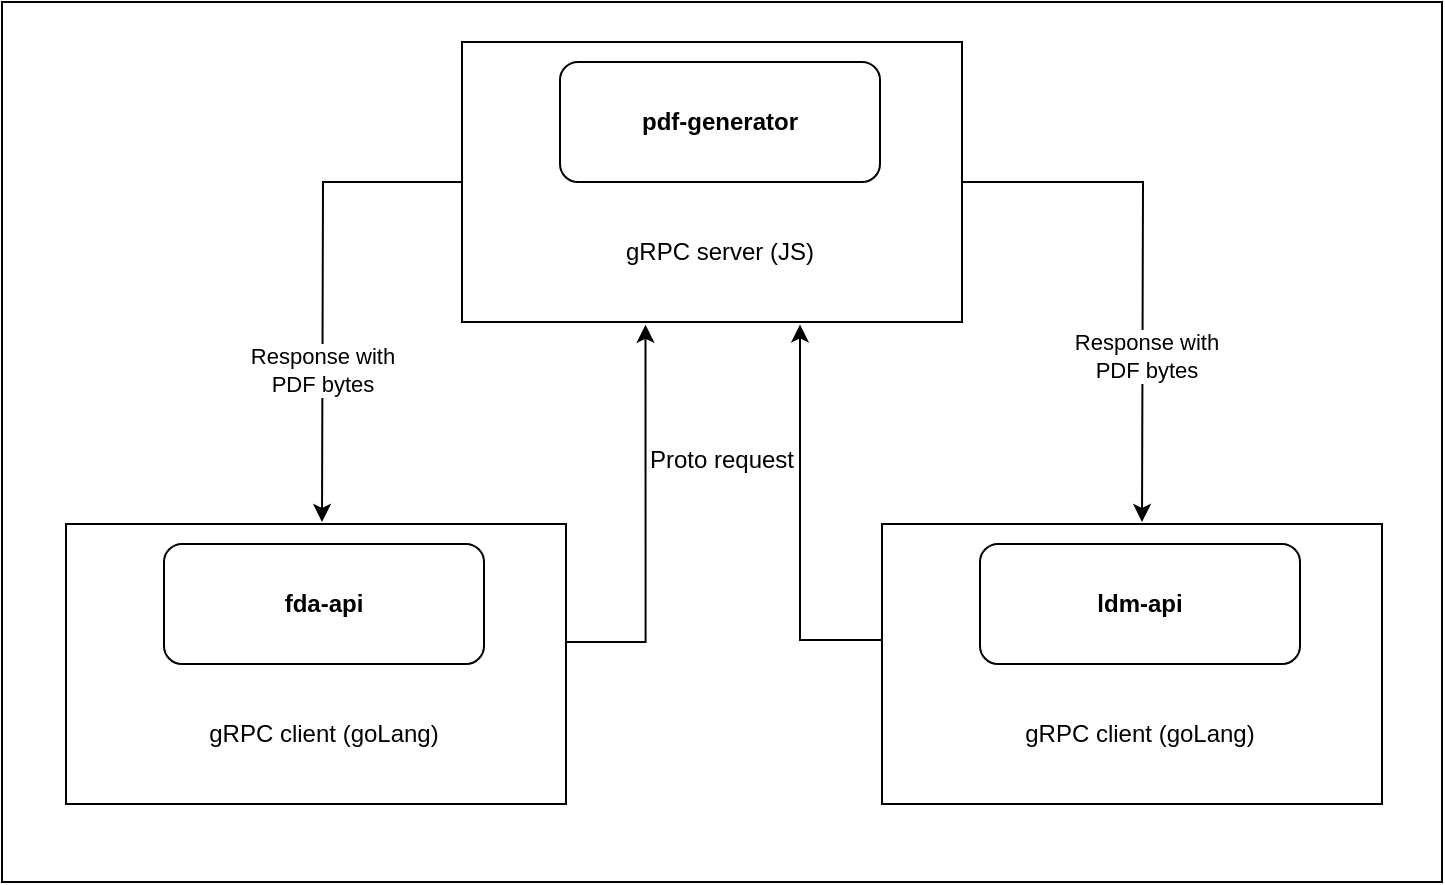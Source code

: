 <mxfile version="20.7.4" type="github">
  <diagram name="Page-1" id="5f0bae14-7c28-e335-631c-24af17079c00">
    <mxGraphModel dx="1221" dy="663" grid="1" gridSize="10" guides="1" tooltips="1" connect="1" arrows="1" fold="1" page="1" pageScale="1" pageWidth="1100" pageHeight="850" background="none" math="0" shadow="0">
      <root>
        <mxCell id="0" />
        <mxCell id="1" parent="0" />
        <mxCell id="m2c7NOWLVtZAhudmoDI8-17" value="" style="rounded=0;whiteSpace=wrap;html=1;" vertex="1" parent="1">
          <mxGeometry x="160" width="720" height="440" as="geometry" />
        </mxCell>
        <mxCell id="m2c7NOWLVtZAhudmoDI8-13" style="edgeStyle=orthogonalEdgeStyle;rounded=0;orthogonalLoop=1;jettySize=auto;html=1;" edge="1" parent="1" source="m2c7NOWLVtZAhudmoDI8-1">
          <mxGeometry relative="1" as="geometry">
            <mxPoint x="730" y="260" as="targetPoint" />
          </mxGeometry>
        </mxCell>
        <mxCell id="m2c7NOWLVtZAhudmoDI8-14" value="Response with &lt;br&gt;PDF bytes" style="edgeLabel;html=1;align=center;verticalAlign=middle;resizable=0;points=[];" vertex="1" connectable="0" parent="m2c7NOWLVtZAhudmoDI8-13">
          <mxGeometry x="0.216" y="1" relative="1" as="geometry">
            <mxPoint y="19" as="offset" />
          </mxGeometry>
        </mxCell>
        <mxCell id="m2c7NOWLVtZAhudmoDI8-15" style="edgeStyle=orthogonalEdgeStyle;rounded=0;orthogonalLoop=1;jettySize=auto;html=1;" edge="1" parent="1" source="m2c7NOWLVtZAhudmoDI8-1">
          <mxGeometry relative="1" as="geometry">
            <mxPoint x="320" y="260" as="targetPoint" />
          </mxGeometry>
        </mxCell>
        <mxCell id="m2c7NOWLVtZAhudmoDI8-1" value="" style="rounded=0;whiteSpace=wrap;html=1;" vertex="1" parent="1">
          <mxGeometry x="390" y="20" width="250" height="140" as="geometry" />
        </mxCell>
        <mxCell id="m2c7NOWLVtZAhudmoDI8-2" value="pdf-generator" style="rounded=1;whiteSpace=wrap;html=1;fontStyle=1" vertex="1" parent="1">
          <mxGeometry x="439" y="30" width="160" height="60" as="geometry" />
        </mxCell>
        <mxCell id="m2c7NOWLVtZAhudmoDI8-3" value="gRPC server (JS)" style="text;html=1;strokeColor=none;fillColor=none;align=center;verticalAlign=middle;whiteSpace=wrap;rounded=0;" vertex="1" parent="1">
          <mxGeometry x="409" y="110" width="220" height="30" as="geometry" />
        </mxCell>
        <mxCell id="m2c7NOWLVtZAhudmoDI8-11" style="edgeStyle=orthogonalEdgeStyle;rounded=0;orthogonalLoop=1;jettySize=auto;html=1;entryX=0.367;entryY=1.01;entryDx=0;entryDy=0;entryPerimeter=0;" edge="1" parent="1" source="m2c7NOWLVtZAhudmoDI8-4" target="m2c7NOWLVtZAhudmoDI8-1">
          <mxGeometry relative="1" as="geometry">
            <Array as="points">
              <mxPoint x="482" y="320" />
            </Array>
          </mxGeometry>
        </mxCell>
        <mxCell id="m2c7NOWLVtZAhudmoDI8-4" value="" style="rounded=0;whiteSpace=wrap;html=1;" vertex="1" parent="1">
          <mxGeometry x="192" y="261" width="250" height="140" as="geometry" />
        </mxCell>
        <mxCell id="m2c7NOWLVtZAhudmoDI8-5" value="fda-api" style="rounded=1;whiteSpace=wrap;html=1;fontStyle=1" vertex="1" parent="1">
          <mxGeometry x="241" y="271" width="160" height="60" as="geometry" />
        </mxCell>
        <mxCell id="m2c7NOWLVtZAhudmoDI8-6" value="gRPC client (goLang)" style="text;html=1;strokeColor=none;fillColor=none;align=center;verticalAlign=middle;whiteSpace=wrap;rounded=0;" vertex="1" parent="1">
          <mxGeometry x="211" y="351" width="220" height="30" as="geometry" />
        </mxCell>
        <mxCell id="m2c7NOWLVtZAhudmoDI8-10" style="edgeStyle=orthogonalEdgeStyle;rounded=0;orthogonalLoop=1;jettySize=auto;html=1;entryX=0.676;entryY=1.016;entryDx=0;entryDy=0;entryPerimeter=0;" edge="1" parent="1">
          <mxGeometry relative="1" as="geometry">
            <mxPoint x="559" y="161.24" as="targetPoint" />
            <mxPoint x="600" y="319" as="sourcePoint" />
            <Array as="points">
              <mxPoint x="559" y="319" />
            </Array>
          </mxGeometry>
        </mxCell>
        <mxCell id="m2c7NOWLVtZAhudmoDI8-7" value="" style="rounded=0;whiteSpace=wrap;html=1;" vertex="1" parent="1">
          <mxGeometry x="600" y="261" width="250" height="140" as="geometry" />
        </mxCell>
        <mxCell id="m2c7NOWLVtZAhudmoDI8-8" value="ldm-api" style="rounded=1;whiteSpace=wrap;html=1;fontStyle=1" vertex="1" parent="1">
          <mxGeometry x="649" y="271" width="160" height="60" as="geometry" />
        </mxCell>
        <mxCell id="m2c7NOWLVtZAhudmoDI8-9" value="gRPC client (goLang)" style="text;html=1;strokeColor=none;fillColor=none;align=center;verticalAlign=middle;whiteSpace=wrap;rounded=0;" vertex="1" parent="1">
          <mxGeometry x="619" y="351" width="220" height="30" as="geometry" />
        </mxCell>
        <mxCell id="m2c7NOWLVtZAhudmoDI8-12" value="Proto request" style="text;html=1;strokeColor=none;fillColor=none;align=center;verticalAlign=middle;whiteSpace=wrap;rounded=0;" vertex="1" parent="1">
          <mxGeometry x="480" y="214" width="80" height="30" as="geometry" />
        </mxCell>
        <mxCell id="m2c7NOWLVtZAhudmoDI8-16" value="Response with &lt;br&gt;PDF bytes" style="edgeLabel;html=1;align=center;verticalAlign=middle;resizable=0;points=[];" vertex="1" connectable="0" parent="1">
          <mxGeometry x="320" y="184" as="geometry" />
        </mxCell>
      </root>
    </mxGraphModel>
  </diagram>
</mxfile>
